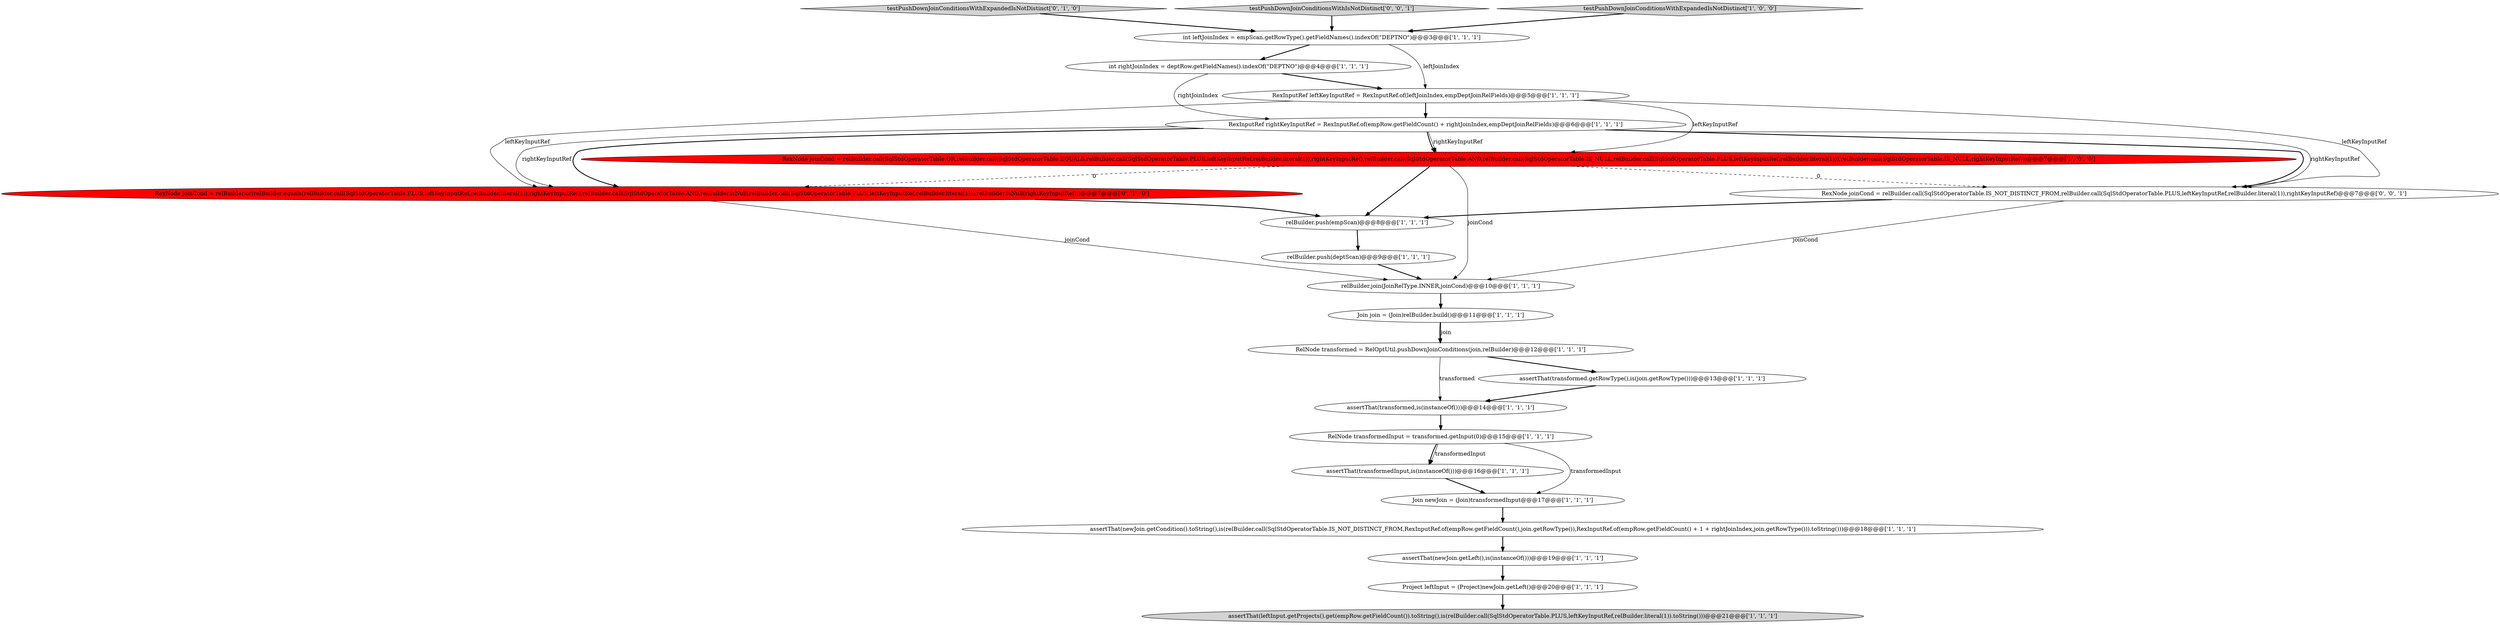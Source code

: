 digraph {
10 [style = filled, label = "relBuilder.push(empScan)@@@8@@@['1', '1', '1']", fillcolor = white, shape = ellipse image = "AAA0AAABBB1BBB"];
14 [style = filled, label = "assertThat(transformedInput,is(instanceOf()))@@@16@@@['1', '1', '1']", fillcolor = white, shape = ellipse image = "AAA0AAABBB1BBB"];
16 [style = filled, label = "RexInputRef leftKeyInputRef = RexInputRef.of(leftJoinIndex,empDeptJoinRelFields)@@@5@@@['1', '1', '1']", fillcolor = white, shape = ellipse image = "AAA0AAABBB1BBB"];
4 [style = filled, label = "relBuilder.join(JoinRelType.INNER,joinCond)@@@10@@@['1', '1', '1']", fillcolor = white, shape = ellipse image = "AAA0AAABBB1BBB"];
9 [style = filled, label = "int leftJoinIndex = empScan.getRowType().getFieldNames().indexOf(\"DEPTNO\")@@@3@@@['1', '1', '1']", fillcolor = white, shape = ellipse image = "AAA0AAABBB1BBB"];
20 [style = filled, label = "RexNode joinCond = relBuilder.or(relBuilder.equals(relBuilder.call(SqlStdOperatorTable.PLUS,leftKeyInputRef,relBuilder.literal(1)),rightKeyInputRef),relBuilder.call(SqlStdOperatorTable.AND,relBuilder.isNull(relBuilder.call(SqlStdOperatorTable.PLUS,leftKeyInputRef,relBuilder.literal(1))),relBuilder.isNull(rightKeyInputRef)))@@@7@@@['0', '1', '0']", fillcolor = red, shape = ellipse image = "AAA1AAABBB2BBB"];
21 [style = filled, label = "testPushDownJoinConditionsWithExpandedIsNotDistinct['0', '1', '0']", fillcolor = lightgray, shape = diamond image = "AAA0AAABBB2BBB"];
15 [style = filled, label = "assertThat(newJoin.getCondition().toString(),is(relBuilder.call(SqlStdOperatorTable.IS_NOT_DISTINCT_FROM,RexInputRef.of(empRow.getFieldCount(),join.getRowType()),RexInputRef.of(empRow.getFieldCount() + 1 + rightJoinIndex,join.getRowType())).toString()))@@@18@@@['1', '1', '1']", fillcolor = white, shape = ellipse image = "AAA0AAABBB1BBB"];
5 [style = filled, label = "RexInputRef rightKeyInputRef = RexInputRef.of(empRow.getFieldCount() + rightJoinIndex,empDeptJoinRelFields)@@@6@@@['1', '1', '1']", fillcolor = white, shape = ellipse image = "AAA0AAABBB1BBB"];
12 [style = filled, label = "assertThat(transformed,is(instanceOf()))@@@14@@@['1', '1', '1']", fillcolor = white, shape = ellipse image = "AAA0AAABBB1BBB"];
11 [style = filled, label = "RexNode joinCond = relBuilder.call(SqlStdOperatorTable.OR,relBuilder.call(SqlStdOperatorTable.EQUALS,relBuilder.call(SqlStdOperatorTable.PLUS,leftKeyInputRef,relBuilder.literal(1)),rightKeyInputRef),relBuilder.call(SqlStdOperatorTable.AND,relBuilder.call(SqlStdOperatorTable.IS_NULL,relBuilder.call(SqlStdOperatorTable.PLUS,leftKeyInputRef,relBuilder.literal(1))),relBuilder.call(SqlStdOperatorTable.IS_NULL,rightKeyInputRef)))@@@7@@@['1', '0', '0']", fillcolor = red, shape = ellipse image = "AAA1AAABBB1BBB"];
23 [style = filled, label = "RexNode joinCond = relBuilder.call(SqlStdOperatorTable.IS_NOT_DISTINCT_FROM,relBuilder.call(SqlStdOperatorTable.PLUS,leftKeyInputRef,relBuilder.literal(1)),rightKeyInputRef)@@@7@@@['0', '0', '1']", fillcolor = white, shape = ellipse image = "AAA0AAABBB3BBB"];
17 [style = filled, label = "int rightJoinIndex = deptRow.getFieldNames().indexOf(\"DEPTNO\")@@@4@@@['1', '1', '1']", fillcolor = white, shape = ellipse image = "AAA0AAABBB1BBB"];
8 [style = filled, label = "Join newJoin = (Join)transformedInput@@@17@@@['1', '1', '1']", fillcolor = white, shape = ellipse image = "AAA0AAABBB1BBB"];
18 [style = filled, label = "assertThat(newJoin.getLeft(),is(instanceOf()))@@@19@@@['1', '1', '1']", fillcolor = white, shape = ellipse image = "AAA0AAABBB1BBB"];
1 [style = filled, label = "RelNode transformedInput = transformed.getInput(0)@@@15@@@['1', '1', '1']", fillcolor = white, shape = ellipse image = "AAA0AAABBB1BBB"];
19 [style = filled, label = "Project leftInput = (Project)newJoin.getLeft()@@@20@@@['1', '1', '1']", fillcolor = white, shape = ellipse image = "AAA0AAABBB1BBB"];
22 [style = filled, label = "testPushDownJoinConditionsWithIsNotDistinct['0', '0', '1']", fillcolor = lightgray, shape = diamond image = "AAA0AAABBB3BBB"];
3 [style = filled, label = "RelNode transformed = RelOptUtil.pushDownJoinConditions(join,relBuilder)@@@12@@@['1', '1', '1']", fillcolor = white, shape = ellipse image = "AAA0AAABBB1BBB"];
6 [style = filled, label = "testPushDownJoinConditionsWithExpandedIsNotDistinct['1', '0', '0']", fillcolor = lightgray, shape = diamond image = "AAA0AAABBB1BBB"];
7 [style = filled, label = "assertThat(leftInput.getProjects().get(empRow.getFieldCount()).toString(),is(relBuilder.call(SqlStdOperatorTable.PLUS,leftKeyInputRef,relBuilder.literal(1)).toString()))@@@21@@@['1', '1', '1']", fillcolor = lightgray, shape = ellipse image = "AAA0AAABBB1BBB"];
2 [style = filled, label = "relBuilder.push(deptScan)@@@9@@@['1', '1', '1']", fillcolor = white, shape = ellipse image = "AAA0AAABBB1BBB"];
13 [style = filled, label = "assertThat(transformed.getRowType(),is(join.getRowType()))@@@13@@@['1', '1', '1']", fillcolor = white, shape = ellipse image = "AAA0AAABBB1BBB"];
0 [style = filled, label = "Join join = (Join)relBuilder.build()@@@11@@@['1', '1', '1']", fillcolor = white, shape = ellipse image = "AAA0AAABBB1BBB"];
16->20 [style = solid, label="leftKeyInputRef"];
0->3 [style = bold, label=""];
11->20 [style = dashed, label="0"];
8->15 [style = bold, label=""];
5->23 [style = bold, label=""];
5->20 [style = bold, label=""];
9->16 [style = solid, label="leftJoinIndex"];
22->9 [style = bold, label=""];
3->12 [style = solid, label="transformed"];
1->14 [style = solid, label="transformedInput"];
18->19 [style = bold, label=""];
9->17 [style = bold, label=""];
11->23 [style = dashed, label="0"];
5->23 [style = solid, label="rightKeyInputRef"];
12->1 [style = bold, label=""];
2->4 [style = bold, label=""];
15->18 [style = bold, label=""];
5->20 [style = solid, label="rightKeyInputRef"];
0->3 [style = solid, label="join"];
11->4 [style = solid, label="joinCond"];
23->4 [style = solid, label="joinCond"];
4->0 [style = bold, label=""];
20->10 [style = bold, label=""];
21->9 [style = bold, label=""];
13->12 [style = bold, label=""];
16->23 [style = solid, label="leftKeyInputRef"];
11->10 [style = bold, label=""];
20->4 [style = solid, label="joinCond"];
23->10 [style = bold, label=""];
16->5 [style = bold, label=""];
3->13 [style = bold, label=""];
16->11 [style = solid, label="leftKeyInputRef"];
10->2 [style = bold, label=""];
5->11 [style = bold, label=""];
1->14 [style = bold, label=""];
14->8 [style = bold, label=""];
6->9 [style = bold, label=""];
5->11 [style = solid, label="rightKeyInputRef"];
19->7 [style = bold, label=""];
17->16 [style = bold, label=""];
1->8 [style = solid, label="transformedInput"];
17->5 [style = solid, label="rightJoinIndex"];
}
